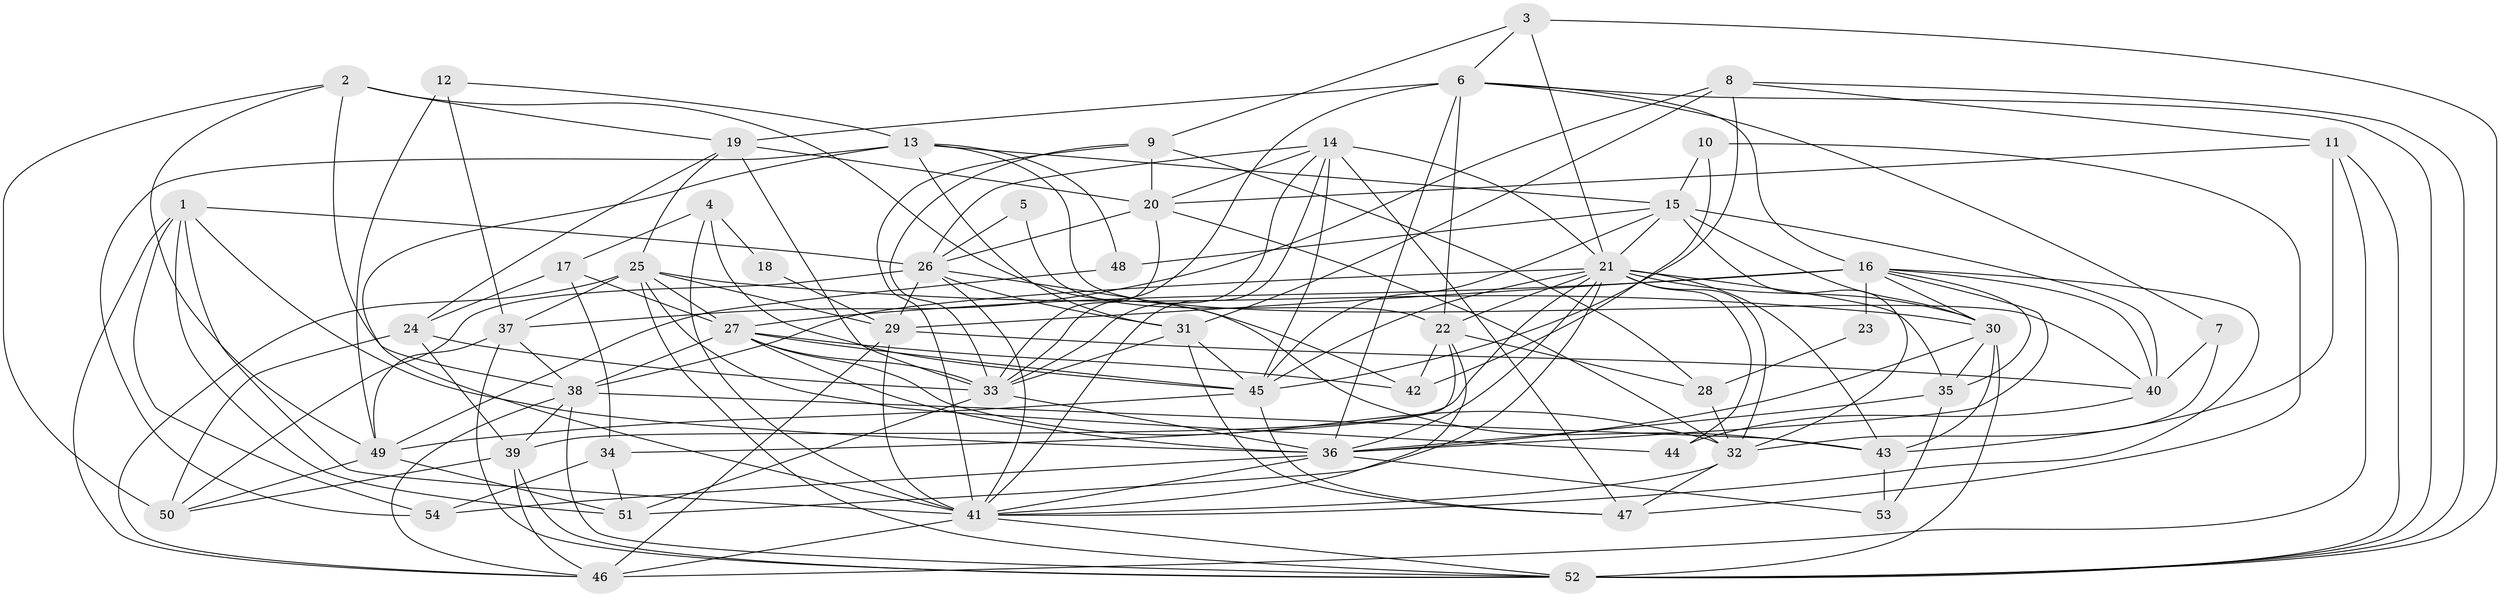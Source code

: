 // original degree distribution, {3: 0.208955223880597, 5: 0.16417910447761194, 4: 0.30597014925373134, 7: 0.022388059701492536, 6: 0.11940298507462686, 2: 0.16417910447761194, 8: 0.007462686567164179, 9: 0.007462686567164179}
// Generated by graph-tools (version 1.1) at 2025/37/03/04/25 23:37:00]
// undirected, 54 vertices, 165 edges
graph export_dot {
  node [color=gray90,style=filled];
  1;
  2;
  3;
  4;
  5;
  6;
  7;
  8;
  9;
  10;
  11;
  12;
  13;
  14;
  15;
  16;
  17;
  18;
  19;
  20;
  21;
  22;
  23;
  24;
  25;
  26;
  27;
  28;
  29;
  30;
  31;
  32;
  33;
  34;
  35;
  36;
  37;
  38;
  39;
  40;
  41;
  42;
  43;
  44;
  45;
  46;
  47;
  48;
  49;
  50;
  51;
  52;
  53;
  54;
  1 -- 26 [weight=1.0];
  1 -- 36 [weight=1.0];
  1 -- 41 [weight=1.0];
  1 -- 46 [weight=1.0];
  1 -- 51 [weight=1.0];
  1 -- 54 [weight=1.0];
  2 -- 19 [weight=1.0];
  2 -- 38 [weight=1.0];
  2 -- 42 [weight=1.0];
  2 -- 49 [weight=1.0];
  2 -- 50 [weight=1.0];
  3 -- 6 [weight=1.0];
  3 -- 9 [weight=1.0];
  3 -- 21 [weight=1.0];
  3 -- 52 [weight=1.0];
  4 -- 17 [weight=1.0];
  4 -- 18 [weight=1.0];
  4 -- 41 [weight=1.0];
  4 -- 45 [weight=1.0];
  5 -- 22 [weight=1.0];
  5 -- 26 [weight=2.0];
  6 -- 7 [weight=1.0];
  6 -- 16 [weight=2.0];
  6 -- 19 [weight=1.0];
  6 -- 22 [weight=1.0];
  6 -- 33 [weight=3.0];
  6 -- 36 [weight=1.0];
  6 -- 52 [weight=1.0];
  7 -- 32 [weight=1.0];
  7 -- 40 [weight=1.0];
  8 -- 11 [weight=1.0];
  8 -- 31 [weight=1.0];
  8 -- 37 [weight=2.0];
  8 -- 45 [weight=1.0];
  8 -- 52 [weight=1.0];
  9 -- 20 [weight=1.0];
  9 -- 28 [weight=1.0];
  9 -- 33 [weight=1.0];
  9 -- 41 [weight=1.0];
  10 -- 15 [weight=1.0];
  10 -- 42 [weight=1.0];
  10 -- 47 [weight=1.0];
  11 -- 20 [weight=1.0];
  11 -- 43 [weight=1.0];
  11 -- 46 [weight=1.0];
  11 -- 52 [weight=1.0];
  12 -- 13 [weight=1.0];
  12 -- 37 [weight=1.0];
  12 -- 49 [weight=1.0];
  13 -- 15 [weight=1.0];
  13 -- 31 [weight=1.0];
  13 -- 40 [weight=1.0];
  13 -- 41 [weight=1.0];
  13 -- 48 [weight=1.0];
  13 -- 54 [weight=1.0];
  14 -- 20 [weight=1.0];
  14 -- 21 [weight=1.0];
  14 -- 26 [weight=1.0];
  14 -- 33 [weight=1.0];
  14 -- 41 [weight=1.0];
  14 -- 45 [weight=1.0];
  14 -- 47 [weight=2.0];
  15 -- 21 [weight=1.0];
  15 -- 30 [weight=1.0];
  15 -- 32 [weight=1.0];
  15 -- 40 [weight=1.0];
  15 -- 45 [weight=1.0];
  15 -- 48 [weight=1.0];
  16 -- 23 [weight=2.0];
  16 -- 27 [weight=1.0];
  16 -- 29 [weight=1.0];
  16 -- 30 [weight=2.0];
  16 -- 35 [weight=1.0];
  16 -- 36 [weight=1.0];
  16 -- 40 [weight=1.0];
  16 -- 41 [weight=1.0];
  17 -- 24 [weight=1.0];
  17 -- 27 [weight=1.0];
  17 -- 34 [weight=1.0];
  18 -- 29 [weight=2.0];
  19 -- 20 [weight=1.0];
  19 -- 24 [weight=1.0];
  19 -- 25 [weight=1.0];
  19 -- 33 [weight=1.0];
  20 -- 26 [weight=1.0];
  20 -- 32 [weight=1.0];
  20 -- 33 [weight=1.0];
  21 -- 22 [weight=1.0];
  21 -- 30 [weight=1.0];
  21 -- 32 [weight=1.0];
  21 -- 35 [weight=1.0];
  21 -- 36 [weight=1.0];
  21 -- 38 [weight=1.0];
  21 -- 39 [weight=1.0];
  21 -- 43 [weight=1.0];
  21 -- 44 [weight=1.0];
  21 -- 45 [weight=2.0];
  21 -- 51 [weight=1.0];
  22 -- 28 [weight=1.0];
  22 -- 34 [weight=1.0];
  22 -- 41 [weight=1.0];
  22 -- 42 [weight=1.0];
  23 -- 28 [weight=1.0];
  24 -- 33 [weight=1.0];
  24 -- 39 [weight=1.0];
  24 -- 50 [weight=3.0];
  25 -- 27 [weight=1.0];
  25 -- 29 [weight=1.0];
  25 -- 30 [weight=1.0];
  25 -- 37 [weight=1.0];
  25 -- 44 [weight=1.0];
  25 -- 46 [weight=1.0];
  25 -- 52 [weight=1.0];
  26 -- 29 [weight=1.0];
  26 -- 31 [weight=1.0];
  26 -- 41 [weight=2.0];
  26 -- 43 [weight=1.0];
  26 -- 50 [weight=1.0];
  27 -- 32 [weight=1.0];
  27 -- 33 [weight=1.0];
  27 -- 36 [weight=1.0];
  27 -- 38 [weight=1.0];
  27 -- 42 [weight=1.0];
  27 -- 45 [weight=1.0];
  28 -- 32 [weight=1.0];
  29 -- 40 [weight=1.0];
  29 -- 41 [weight=1.0];
  29 -- 46 [weight=1.0];
  30 -- 35 [weight=1.0];
  30 -- 36 [weight=1.0];
  30 -- 43 [weight=1.0];
  30 -- 52 [weight=1.0];
  31 -- 33 [weight=1.0];
  31 -- 45 [weight=1.0];
  31 -- 47 [weight=1.0];
  32 -- 41 [weight=1.0];
  32 -- 47 [weight=1.0];
  33 -- 36 [weight=1.0];
  33 -- 51 [weight=1.0];
  34 -- 51 [weight=1.0];
  34 -- 54 [weight=1.0];
  35 -- 36 [weight=1.0];
  35 -- 53 [weight=1.0];
  36 -- 41 [weight=1.0];
  36 -- 53 [weight=1.0];
  36 -- 54 [weight=1.0];
  37 -- 38 [weight=1.0];
  37 -- 49 [weight=1.0];
  37 -- 52 [weight=1.0];
  38 -- 39 [weight=1.0];
  38 -- 43 [weight=1.0];
  38 -- 46 [weight=1.0];
  38 -- 52 [weight=1.0];
  39 -- 46 [weight=2.0];
  39 -- 50 [weight=1.0];
  39 -- 52 [weight=1.0];
  40 -- 44 [weight=1.0];
  41 -- 46 [weight=3.0];
  41 -- 52 [weight=1.0];
  43 -- 53 [weight=1.0];
  45 -- 47 [weight=1.0];
  45 -- 49 [weight=1.0];
  48 -- 49 [weight=2.0];
  49 -- 50 [weight=1.0];
  49 -- 51 [weight=1.0];
}
